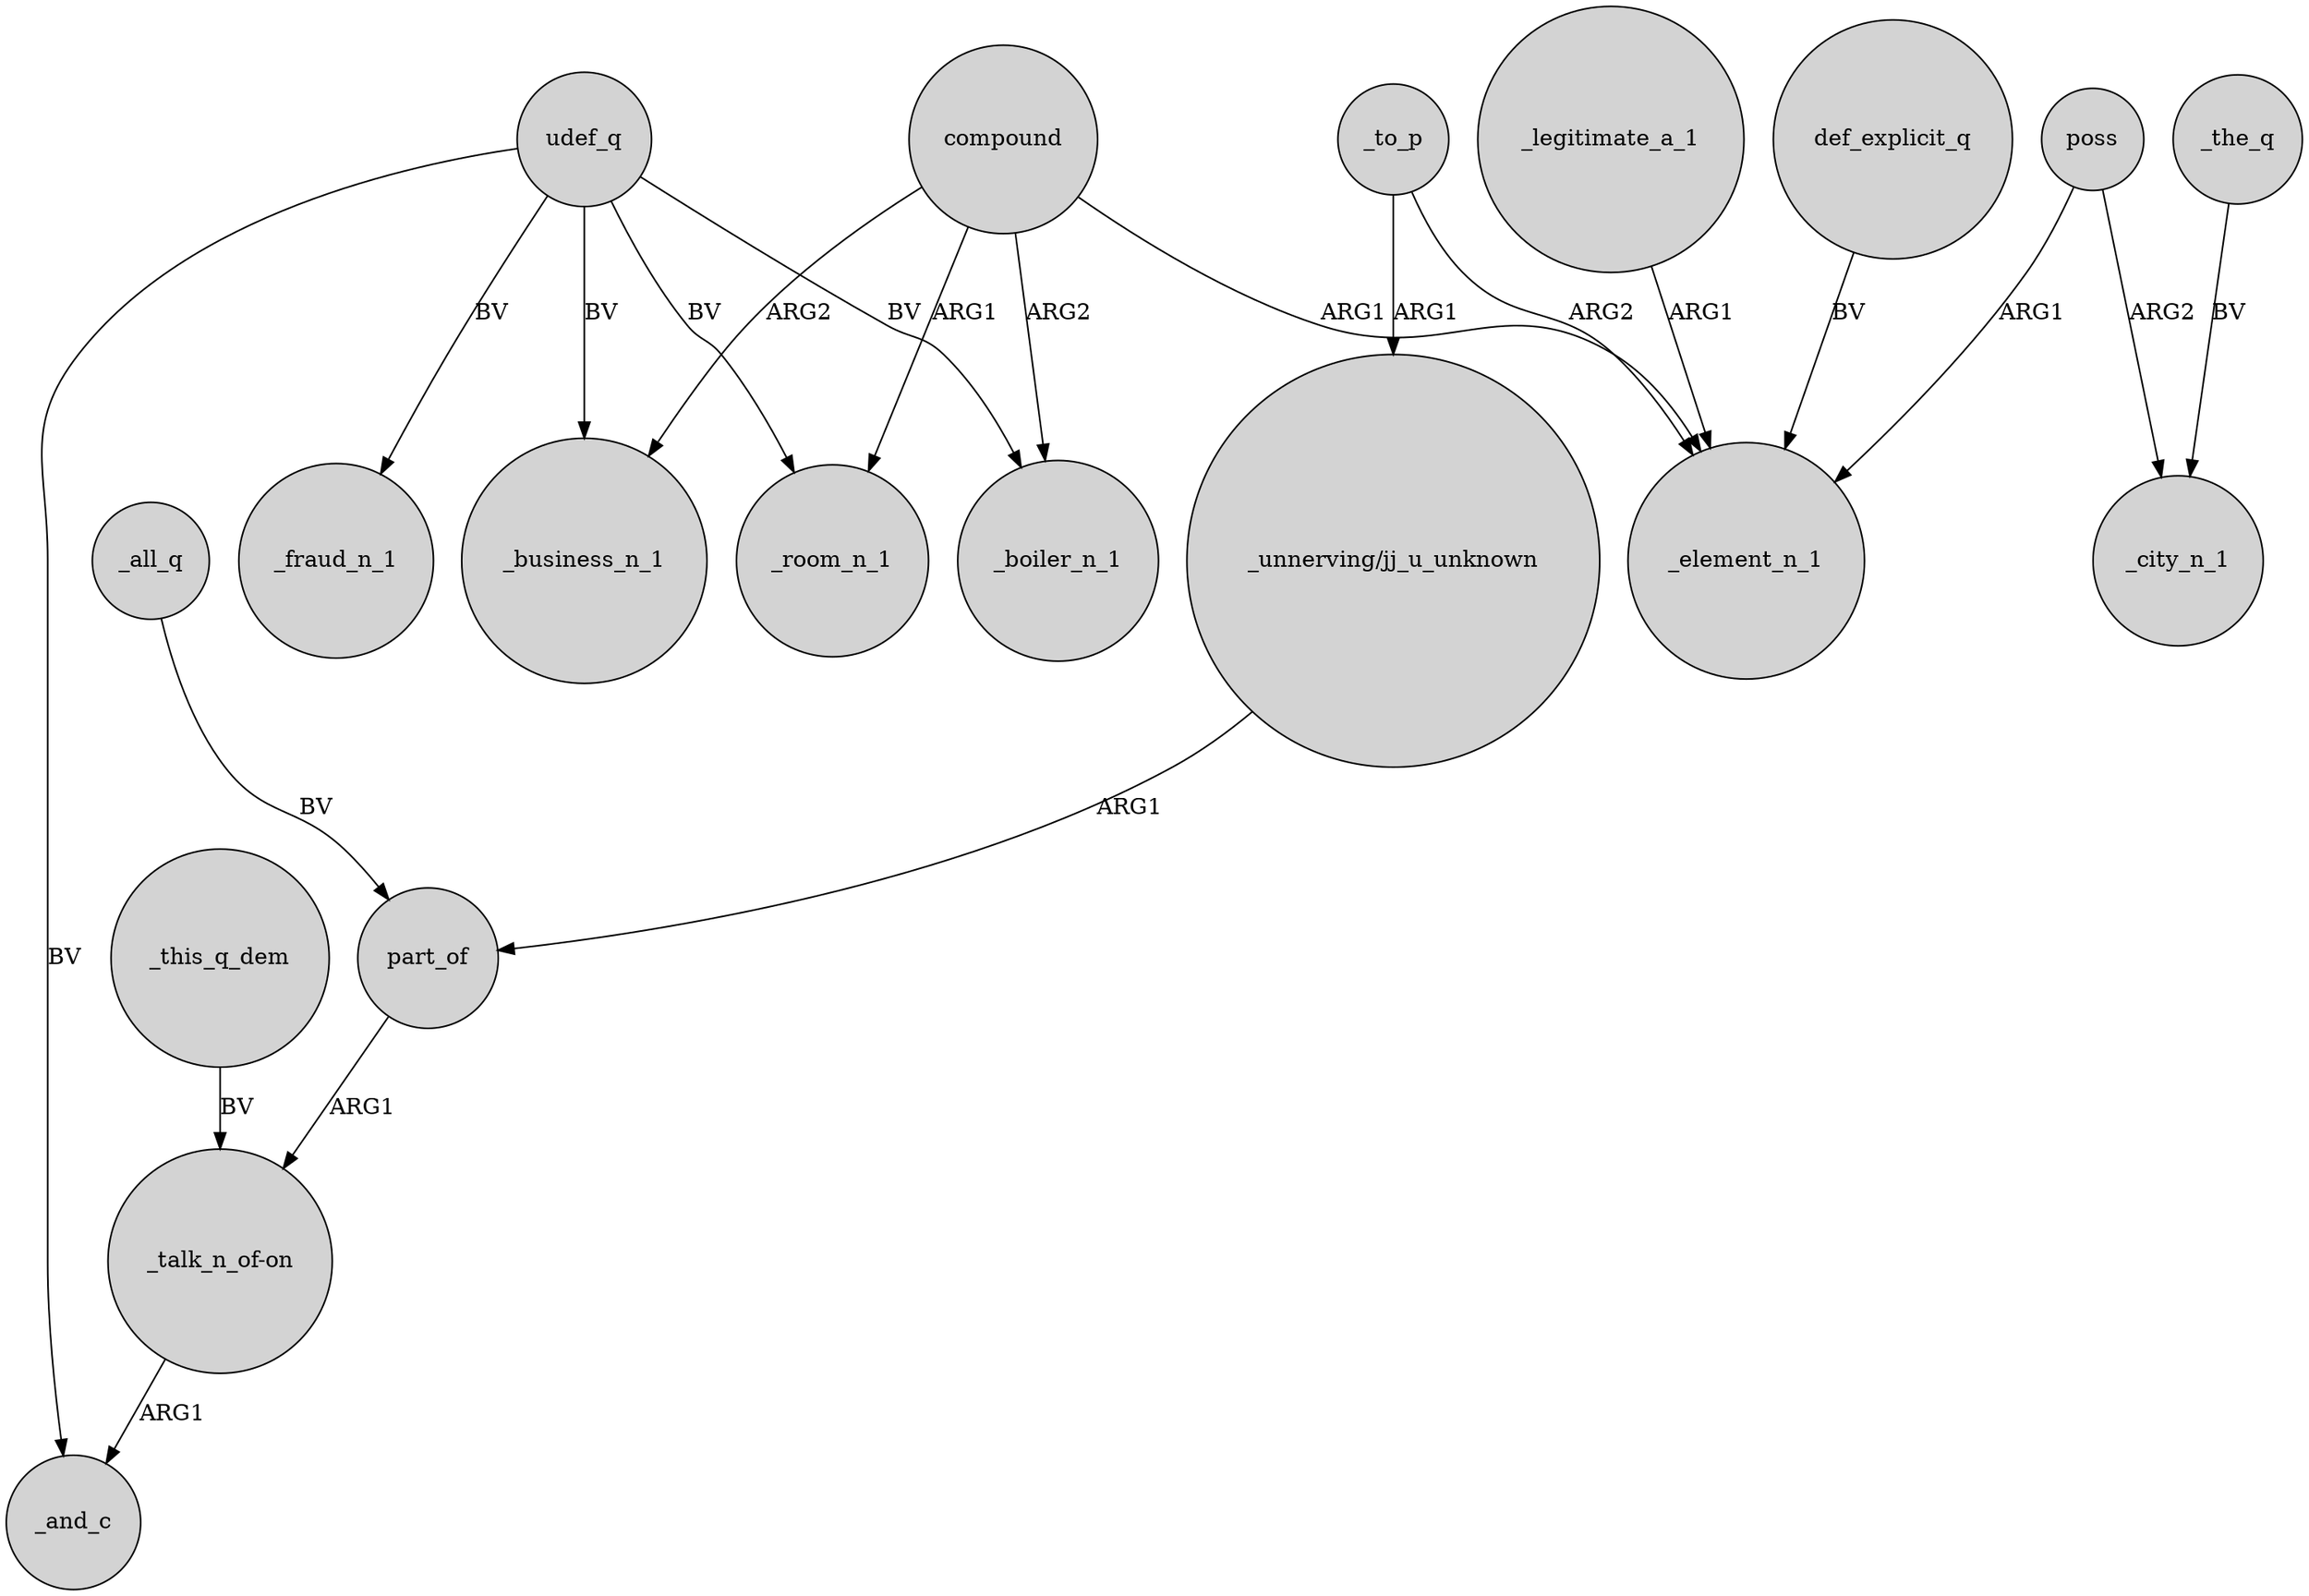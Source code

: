 digraph {
	node [shape=circle style=filled]
	_to_p -> "_unnerving/jj_u_unknown" [label=ARG1]
	udef_q -> _boiler_n_1 [label=BV]
	compound -> _element_n_1 [label=ARG1]
	_all_q -> part_of [label=BV]
	compound -> _boiler_n_1 [label=ARG2]
	_legitimate_a_1 -> _element_n_1 [label=ARG1]
	udef_q -> _fraud_n_1 [label=BV]
	part_of -> "_talk_n_of-on" [label=ARG1]
	def_explicit_q -> _element_n_1 [label=BV]
	udef_q -> _room_n_1 [label=BV]
	_the_q -> _city_n_1 [label=BV]
	compound -> _business_n_1 [label=ARG2]
	poss -> _element_n_1 [label=ARG1]
	compound -> _room_n_1 [label=ARG1]
	"_unnerving/jj_u_unknown" -> part_of [label=ARG1]
	udef_q -> _business_n_1 [label=BV]
	_to_p -> _element_n_1 [label=ARG2]
	"_talk_n_of-on" -> _and_c [label=ARG1]
	poss -> _city_n_1 [label=ARG2]
	udef_q -> _and_c [label=BV]
	_this_q_dem -> "_talk_n_of-on" [label=BV]
}
